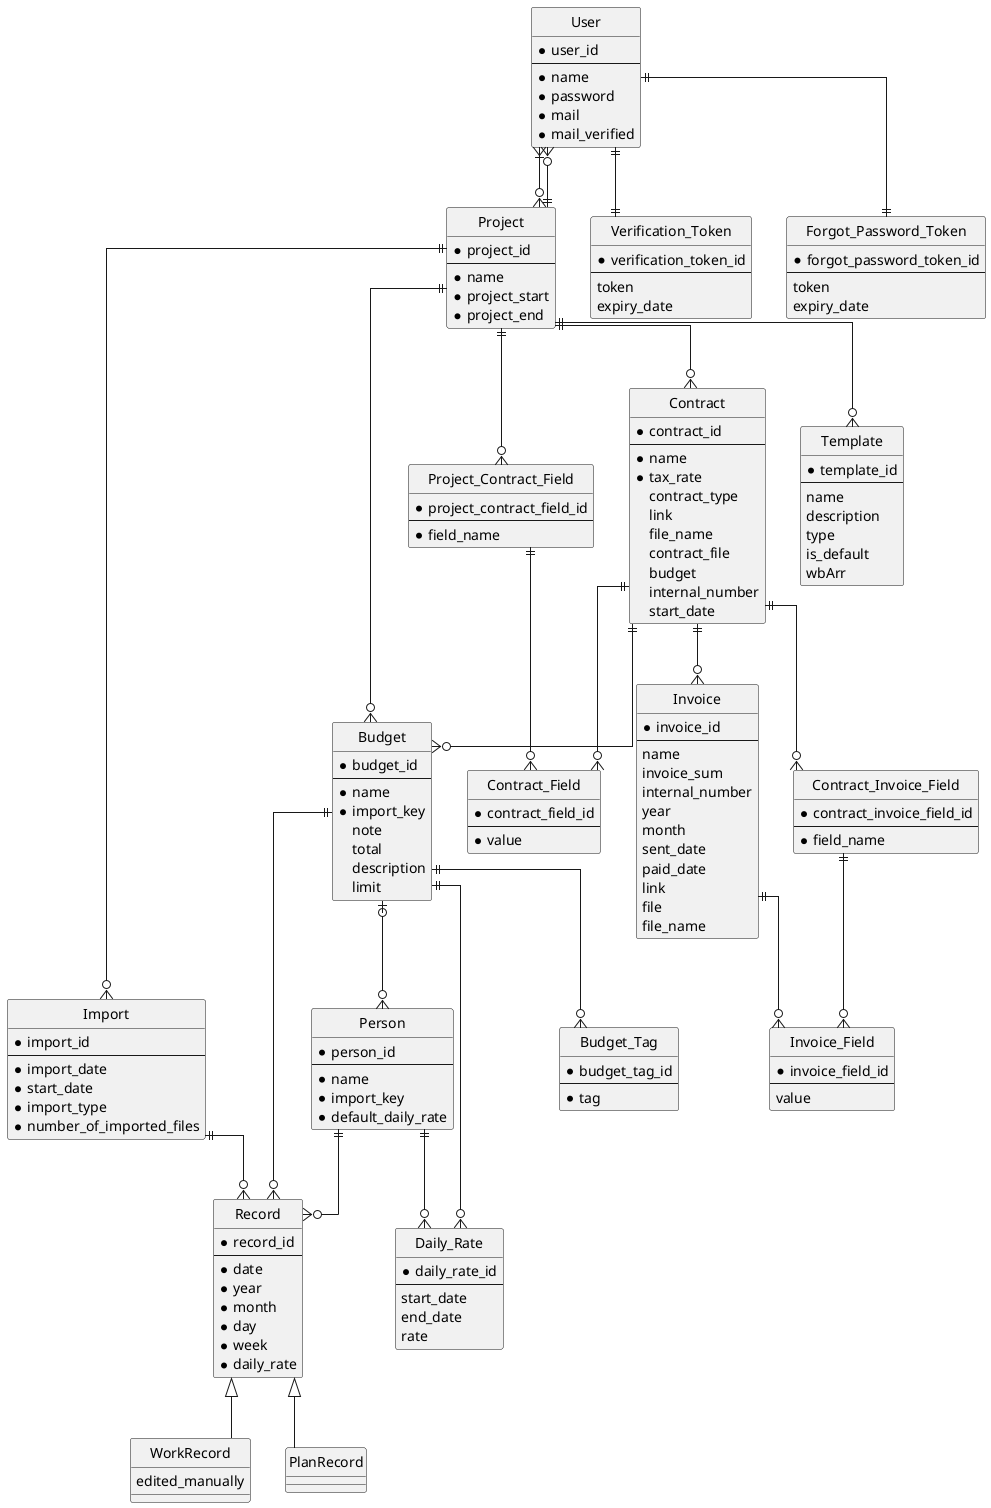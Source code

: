 @startuml

hide circle

skinparam linetype ortho

entity User {
    * user_id
    --
    * name
    * password
    * mail
    * mail_verified
}
entity Project {
    * project_id
    --
    * name
    * project_start
    * project_end
}
entity Contract {
    * contract_id
    --
    * name
    * tax_rate
    contract_type
    link
    file_name
    contract_file
    budget
    internal_number
    start_date
}
entity Budget {
    * budget_id
    --
    * name
    * import_key
    note
    total
    description
    limit
}
entity Project_Contract_Field {
    * project_contract_field_id
    --
    * field_name
}
entity Contract_Field {
    * contract_field_id
    --
    * value
}
entity Daily_Rate {
    * daily_rate_id
    --
    start_date
    end_date
    rate
}
entity Person {
    * person_id
    --
    * name
    * import_key
    * default_daily_rate
}
entity Budget_Tag {
    * budget_tag_id
    --
    * tag
}
entity Template {
    * template_id
    --
    name
    description
    type
    is_default
    wbArr
}
entity Invoice {
    * invoice_id
    --
    name
    invoice_sum
    internal_number
    year
    month
    sent_date
    paid_date
    link
    file
    file_name
}
entity Invoice_Field {
    * invoice_field_id
    --
    value
}
entity Contract_Invoice_Field {
    * contract_invoice_field_id
    --
    * field_name
}
entity Import {
    * import_id
    --
    * import_date
    * start_date
    * import_type
    * number_of_imported_files
}
entity Verification_Token {
    * verification_token_id
    --
    token
    expiry_date
}
entity Forgot_Password_Token {
    * forgot_password_token_id
    --
    token
    expiry_date
}
entity Record {
    * record_id
    --
    * date
    * year
    * month
    * day
    * week
    * daily_rate
}
entity WorkRecord {
    edited_manually
}
entity PlanRecord {
}

Record <|-- PlanRecord
Record <|-- WorkRecord

Budget ||--o{ Budget_Tag
Budget ||--o{ Daily_Rate
Budget |o--o{ Person
Budget ||--o{ Record
Contract ||--o{ Budget
Contract ||--o{ Contract_Field
Contract ||--o{ Contract_Invoice_Field
Contract ||--o{ Invoice
Contract_Invoice_Field ||--o{ Invoice_Field
Import ||--o{ Record
Invoice ||--o{ Invoice_Field
Person ||--o{ Daily_Rate
Person ||--o{ Record
Project ||--o{ Contract
Project ||--o{ Import
Project ||--o{ Project_Contract_Field
Project ||--o{ Template
Project ||--o{ Budget
Project_Contract_Field ||--o{ Contract_Field
User ||--|| Forgot_Password_Token
User }|--o{ Project
User }o--|| Project
User ||--|| Verification_Token
@enduml
